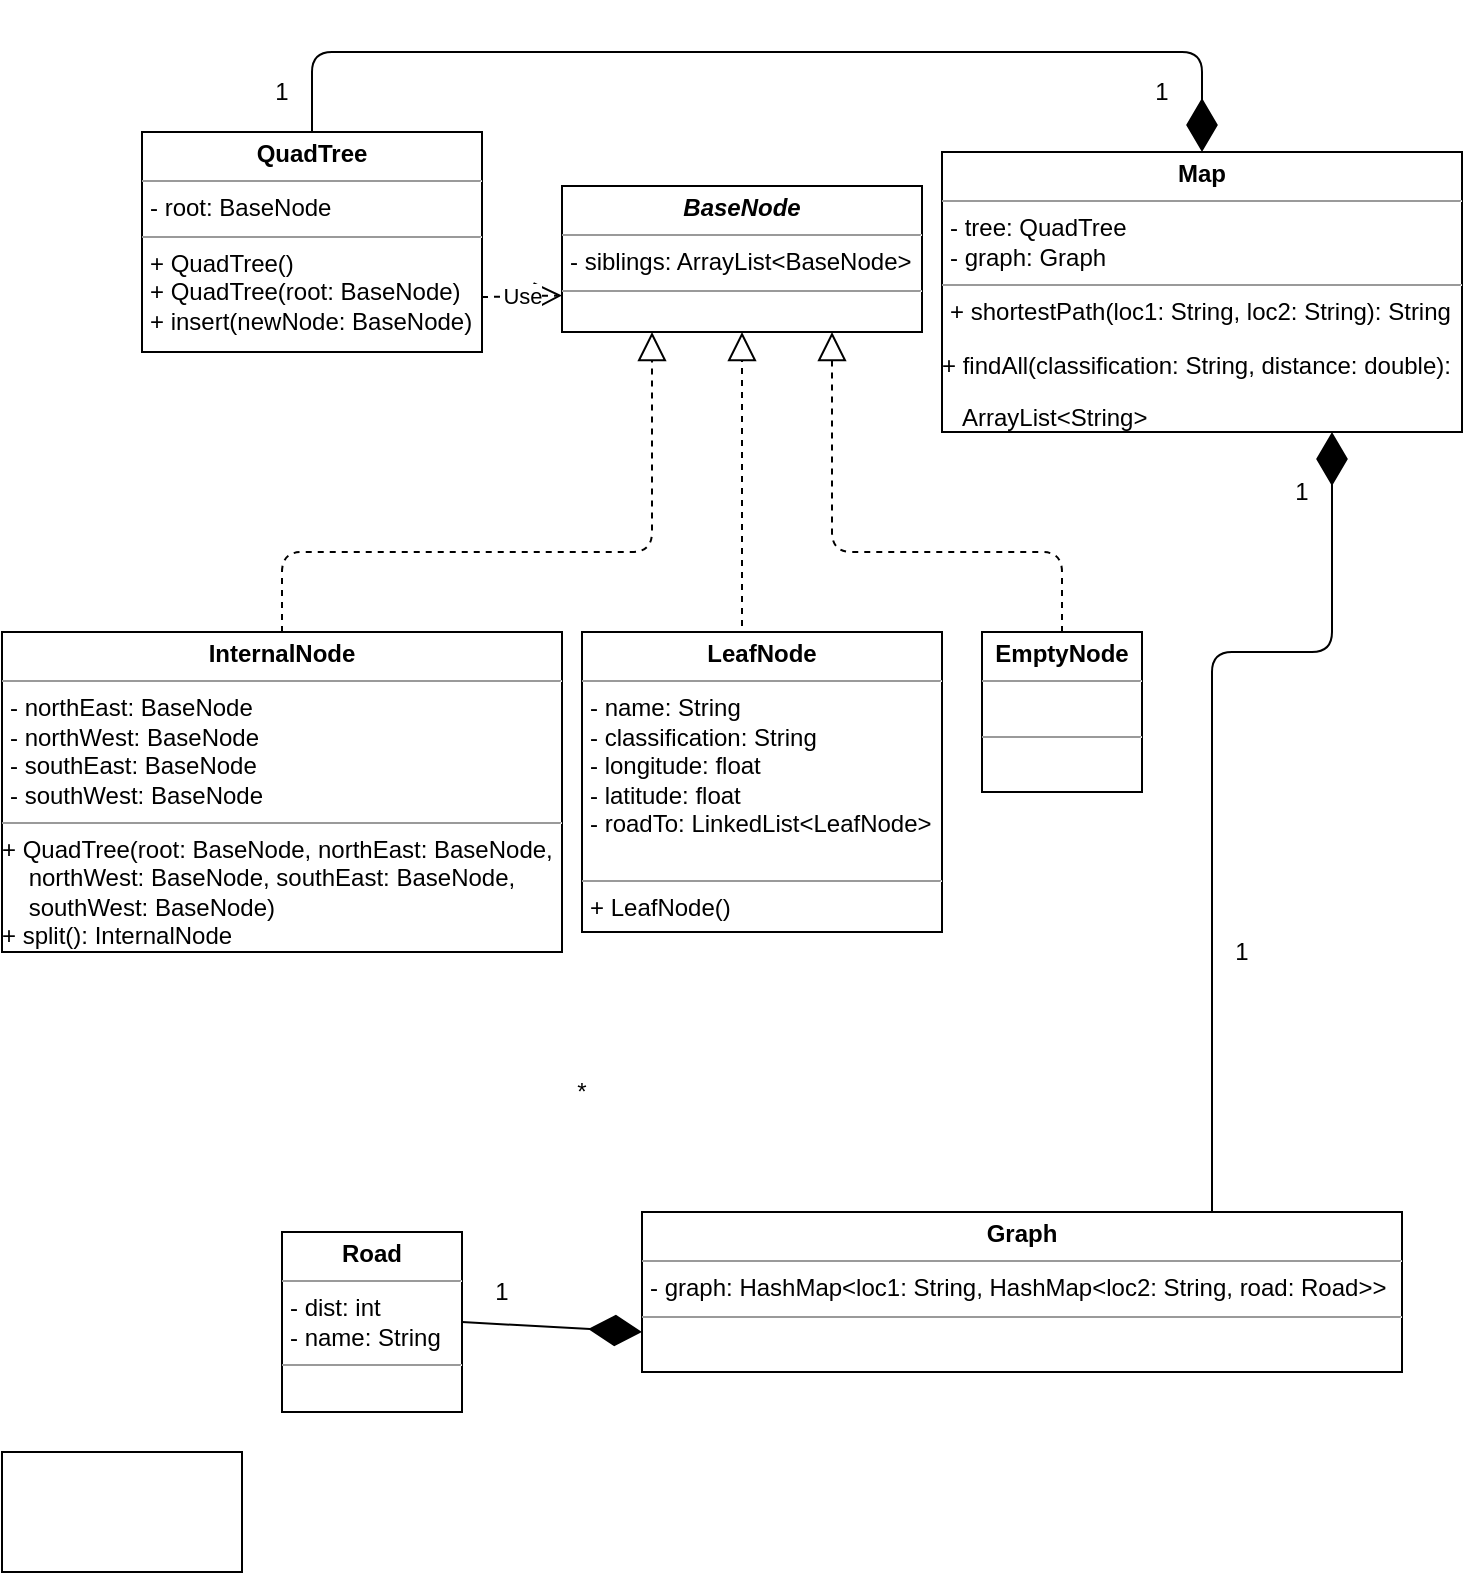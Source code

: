 <mxfile version="10.6.3" type="github"><diagram id="LbWhjIomSMX9NGUKyUzy" name="Page-1"><mxGraphModel dx="758" dy="516" grid="1" gridSize="10" guides="1" tooltips="1" connect="1" arrows="1" fold="1" page="1" pageScale="1" pageWidth="827" pageHeight="1169" math="0" shadow="0"><root><mxCell id="0"/><mxCell id="1" parent="0"/><mxCell id="QopUVgrNpYRzNmyxOZAo-1" value="&lt;p style=&quot;margin: 0px ; margin-top: 4px ; text-align: center&quot;&gt;&lt;b&gt;QuadTree&lt;/b&gt;&lt;/p&gt;&lt;hr size=&quot;1&quot;&gt;&lt;p style=&quot;margin: 0px ; margin-left: 4px&quot;&gt;- root: BaseNode&lt;br&gt;&lt;/p&gt;&lt;hr size=&quot;1&quot;&gt;&lt;p style=&quot;margin: 0px ; margin-left: 4px&quot;&gt;+ QuadTree()&lt;/p&gt;&lt;p style=&quot;margin: 0px ; margin-left: 4px&quot;&gt;+ QuadTree(root: BaseNode)&lt;/p&gt;&lt;p style=&quot;margin: 0px ; margin-left: 4px&quot;&gt;+ insert(newNode: BaseNode)&lt;/p&gt;&lt;p style=&quot;margin: 0px ; margin-left: 4px&quot;&gt;&lt;br&gt;&lt;/p&gt;&lt;p style=&quot;margin: 0px ; margin-left: 4px&quot;&gt;&lt;br&gt;&lt;/p&gt;&lt;p style=&quot;margin: 0px ; margin-left: 4px&quot;&gt;&lt;br&gt;&lt;/p&gt;&lt;p style=&quot;margin: 0px ; margin-left: 4px&quot;&gt;&lt;br&gt;&lt;/p&gt;" style="verticalAlign=top;align=left;overflow=fill;fontSize=12;fontFamily=Helvetica;html=1;rounded=0;shadow=0;comic=0;labelBackgroundColor=none;strokeColor=#000000;strokeWidth=1;fillColor=#ffffff;" parent="1" vertex="1"><mxGeometry x="110" y="80" width="170" height="110" as="geometry"/></mxCell><mxCell id="QopUVgrNpYRzNmyxOZAo-2" value="&lt;p style=&quot;margin: 0px ; margin-top: 4px ; text-align: center&quot;&gt;&lt;b&gt;LeafNode&lt;/b&gt;&lt;/p&gt;&lt;hr size=&quot;1&quot;&gt;&lt;p style=&quot;margin: 0px ; margin-left: 4px&quot;&gt;- name: String&lt;/p&gt;&lt;p style=&quot;margin: 0px ; margin-left: 4px&quot;&gt;- classification: String&lt;/p&gt;&lt;p style=&quot;margin: 0px ; margin-left: 4px&quot;&gt;- longitude: float&lt;/p&gt;&lt;p style=&quot;margin: 0px ; margin-left: 4px&quot;&gt;- latitude: float&lt;/p&gt;&lt;p style=&quot;margin: 0px ; margin-left: 4px&quot;&gt;- roadTo: LinkedList&amp;lt;LeafNode&amp;gt;&lt;/p&gt;&lt;br&gt;&lt;hr size=&quot;1&quot;&gt;&lt;p style=&quot;margin: 0px ; margin-left: 4px&quot;&gt;+ LeafNode()&lt;/p&gt;&lt;p style=&quot;margin: 0px ; margin-left: 4px&quot;&gt;&lt;br&gt;&lt;/p&gt;" style="verticalAlign=top;align=left;overflow=fill;fontSize=12;fontFamily=Helvetica;html=1;rounded=0;shadow=0;comic=0;labelBackgroundColor=none;strokeColor=#000000;strokeWidth=1;fillColor=#ffffff;" parent="1" vertex="1"><mxGeometry x="330" y="330" width="180" height="150" as="geometry"/></mxCell><mxCell id="QopUVgrNpYRzNmyxOZAo-3" value="&lt;p style=&quot;margin: 0px ; margin-top: 4px ; text-align: center&quot;&gt;&lt;b&gt;InternalNode&lt;/b&gt;&lt;/p&gt;&lt;hr size=&quot;1&quot;&gt;&lt;p style=&quot;margin: 0px ; margin-left: 4px&quot;&gt;- northEast: BaseNode&lt;br&gt;&lt;/p&gt;&lt;p style=&quot;margin: 0px ; margin-left: 4px&quot;&gt;- northWest: BaseNode&lt;br&gt;&lt;/p&gt;&lt;p style=&quot;margin: 0px ; margin-left: 4px&quot;&gt;- southEast: BaseNode&lt;br&gt;&lt;/p&gt;&lt;p style=&quot;margin: 0px ; margin-left: 4px&quot;&gt;- southWest: BaseNode&lt;br&gt;&lt;/p&gt;&lt;hr size=&quot;1&quot;&gt;+ QuadTree(root: BaseNode, northEast: BaseNode,&lt;br&gt;&amp;nbsp; &amp;nbsp; northWest: BaseNode, southEast: BaseNode,&lt;br&gt;&amp;nbsp; &amp;nbsp; southWest: BaseNode)&lt;br&gt;+ split(): InternalNode&lt;br&gt;" style="verticalAlign=top;align=left;overflow=fill;fontSize=12;fontFamily=Helvetica;html=1;rounded=0;shadow=0;comic=0;labelBackgroundColor=none;strokeColor=#000000;strokeWidth=1;fillColor=#ffffff;" parent="1" vertex="1"><mxGeometry x="40" y="330" width="280" height="160" as="geometry"/></mxCell><mxCell id="QopUVgrNpYRzNmyxOZAo-4" value="&lt;p style=&quot;margin: 0px ; margin-top: 4px ; text-align: center&quot;&gt;&lt;b&gt;&lt;i&gt;BaseNode&lt;/i&gt;&lt;/b&gt;&lt;/p&gt;&lt;hr size=&quot;1&quot;&gt;&lt;p style=&quot;margin: 0px ; margin-left: 4px&quot;&gt;- siblings: ArrayList&amp;lt;BaseNode&amp;gt;&lt;/p&gt;&lt;hr size=&quot;1&quot;&gt;&lt;p style=&quot;margin: 0px ; margin-left: 4px&quot;&gt;&lt;br&gt;&lt;/p&gt;" style="verticalAlign=top;align=left;overflow=fill;fontSize=12;fontFamily=Helvetica;html=1;rounded=0;shadow=0;comic=0;labelBackgroundColor=none;strokeColor=#000000;strokeWidth=1;fillColor=#ffffff;" parent="1" vertex="1"><mxGeometry x="320" y="107" width="180" height="73" as="geometry"/></mxCell><mxCell id="QopUVgrNpYRzNmyxOZAo-5" value="" style="endArrow=block;dashed=1;endFill=0;endSize=12;html=1;exitX=0.5;exitY=0;exitDx=0;exitDy=0;entryX=0.25;entryY=1;entryDx=0;entryDy=0;" parent="1" source="QopUVgrNpYRzNmyxOZAo-3" target="QopUVgrNpYRzNmyxOZAo-4" edge="1"><mxGeometry width="160" relative="1" as="geometry"><mxPoint x="20" y="500" as="sourcePoint"/><mxPoint x="180" y="500" as="targetPoint"/><Array as="points"><mxPoint x="180" y="290"/><mxPoint x="365" y="290"/></Array></mxGeometry></mxCell><mxCell id="QopUVgrNpYRzNmyxOZAo-6" value="" style="endArrow=block;dashed=1;endFill=0;endSize=12;html=1;entryX=0.5;entryY=1;entryDx=0;entryDy=0;" parent="1" target="QopUVgrNpYRzNmyxOZAo-4" edge="1"><mxGeometry width="160" relative="1" as="geometry"><mxPoint x="410" y="327" as="sourcePoint"/><mxPoint x="435" y="257" as="targetPoint"/></mxGeometry></mxCell><mxCell id="QopUVgrNpYRzNmyxOZAo-7" value="&lt;p style=&quot;margin: 0px ; margin-top: 4px ; text-align: center&quot;&gt;&lt;b&gt;EmptyNode&lt;/b&gt;&lt;/p&gt;&lt;hr size=&quot;1&quot;&gt;&lt;p style=&quot;margin: 0px ; margin-left: 4px&quot;&gt;&lt;br&gt;&lt;/p&gt;&lt;hr size=&quot;1&quot;&gt;&lt;p style=&quot;margin: 0px ; margin-left: 4px&quot;&gt;&lt;br&gt;&lt;/p&gt;" style="verticalAlign=top;align=left;overflow=fill;fontSize=12;fontFamily=Helvetica;html=1;rounded=0;shadow=0;comic=0;labelBackgroundColor=none;strokeColor=#000000;strokeWidth=1;fillColor=#ffffff;" parent="1" vertex="1"><mxGeometry x="530" y="330" width="80" height="80" as="geometry"/></mxCell><mxCell id="QopUVgrNpYRzNmyxOZAo-8" value="" style="endArrow=block;dashed=1;endFill=0;endSize=12;html=1;exitX=0.5;exitY=0;exitDx=0;exitDy=0;entryX=0.75;entryY=1;entryDx=0;entryDy=0;" parent="1" source="QopUVgrNpYRzNmyxOZAo-7" target="QopUVgrNpYRzNmyxOZAo-4" edge="1"><mxGeometry width="160" relative="1" as="geometry"><mxPoint x="300" y="343" as="sourcePoint"/><mxPoint x="493" y="260" as="targetPoint"/><Array as="points"><mxPoint x="570" y="290"/><mxPoint x="455" y="290"/></Array></mxGeometry></mxCell><mxCell id="QopUVgrNpYRzNmyxOZAo-9" value="&lt;p style=&quot;margin: 0px ; margin-top: 4px ; text-align: center&quot;&gt;&lt;b&gt;Graph&lt;/b&gt;&lt;/p&gt;&lt;hr size=&quot;1&quot;&gt;&lt;p style=&quot;margin: 0px ; margin-left: 4px&quot;&gt;- graph: HashMap&amp;lt;loc1: String, HashMap&amp;lt;loc2: String, road: Road&amp;gt;&amp;gt;&lt;br&gt;&lt;/p&gt;&lt;hr size=&quot;1&quot;&gt;&lt;br&gt;" style="verticalAlign=top;align=left;overflow=fill;fontSize=12;fontFamily=Helvetica;html=1;rounded=0;shadow=0;comic=0;labelBackgroundColor=none;strokeColor=#000000;strokeWidth=1;fillColor=#ffffff;" parent="1" vertex="1"><mxGeometry x="360" y="620" width="380" height="80" as="geometry"/></mxCell><mxCell id="QopUVgrNpYRzNmyxOZAo-10" value="&lt;p style=&quot;margin: 0px ; margin-top: 4px ; text-align: center&quot;&gt;&lt;b&gt;Road&lt;/b&gt;&lt;/p&gt;&lt;hr size=&quot;1&quot;&gt;&lt;p style=&quot;margin: 0px ; margin-left: 4px&quot;&gt;- dist: int&lt;br&gt;&lt;/p&gt;&lt;p style=&quot;margin: 0px ; margin-left: 4px&quot;&gt;- name: String&lt;/p&gt;&lt;hr size=&quot;1&quot;&gt;&lt;p style=&quot;margin: 0px ; margin-left: 4px&quot;&gt;&lt;br&gt;&lt;/p&gt;" style="verticalAlign=top;align=left;overflow=fill;fontSize=12;fontFamily=Helvetica;html=1;rounded=0;shadow=0;comic=0;labelBackgroundColor=none;strokeColor=#000000;strokeWidth=1;fillColor=#ffffff;" parent="1" vertex="1"><mxGeometry x="180" y="630" width="90" height="90" as="geometry"/></mxCell><mxCell id="QopUVgrNpYRzNmyxOZAo-11" value="Use" style="endArrow=open;endSize=12;dashed=1;html=1;exitX=1;exitY=0.75;exitDx=0;exitDy=0;entryX=0;entryY=0.75;entryDx=0;entryDy=0;" parent="1" source="QopUVgrNpYRzNmyxOZAo-1" target="QopUVgrNpYRzNmyxOZAo-4" edge="1"><mxGeometry width="160" relative="1" as="geometry"><mxPoint x="190" y="240" as="sourcePoint"/><mxPoint x="350" y="240" as="targetPoint"/></mxGeometry></mxCell><mxCell id="QopUVgrNpYRzNmyxOZAo-12" value="&lt;p style=&quot;margin: 0px ; margin-top: 4px ; text-align: center&quot;&gt;&lt;b&gt;Map&lt;/b&gt;&lt;/p&gt;&lt;hr size=&quot;1&quot;&gt;&lt;p style=&quot;margin: 0px ; margin-left: 4px&quot;&gt;- tree: QuadTree&lt;br&gt;&lt;/p&gt;&lt;p style=&quot;margin: 0px ; margin-left: 4px&quot;&gt;- graph: Graph&lt;/p&gt;&lt;hr size=&quot;1&quot;&gt;&lt;p style=&quot;margin: 0px ; margin-left: 4px&quot;&gt;+ shortestPath(loc1: String, loc2: String): String&lt;/p&gt;&lt;p&gt;+ findAll(classification: String, distance: double):&lt;/p&gt;&lt;p&gt;&amp;nbsp; &amp;nbsp;ArrayList&amp;lt;String&amp;gt;&lt;/p&gt;&lt;p&gt;+ findNearest(classification: String):&lt;/p&gt;&lt;p&gt;&amp;nbsp; &amp;nbsp;String&lt;/p&gt;" style="verticalAlign=top;align=left;overflow=fill;fontSize=12;fontFamily=Helvetica;html=1;rounded=0;shadow=0;comic=0;labelBackgroundColor=none;strokeColor=#000000;strokeWidth=1;fillColor=#ffffff;" parent="1" vertex="1"><mxGeometry x="510" y="90" width="260" height="140" as="geometry"/></mxCell><mxCell id="QopUVgrNpYRzNmyxOZAo-13" value="" style="endArrow=diamondThin;endFill=1;endSize=24;html=1;exitX=0.75;exitY=0;exitDx=0;exitDy=0;entryX=0.75;entryY=1;entryDx=0;entryDy=0;" parent="1" source="QopUVgrNpYRzNmyxOZAo-9" target="QopUVgrNpYRzNmyxOZAo-12" edge="1"><mxGeometry width="160" relative="1" as="geometry"><mxPoint x="490" y="250" as="sourcePoint"/><mxPoint x="660" y="300" as="targetPoint"/><Array as="points"><mxPoint x="645" y="340"/><mxPoint x="705" y="340"/></Array></mxGeometry></mxCell><mxCell id="QopUVgrNpYRzNmyxOZAo-14" value="" style="endArrow=diamondThin;endFill=1;endSize=24;html=1;entryX=0.5;entryY=0;entryDx=0;entryDy=0;exitX=0.5;exitY=0;exitDx=0;exitDy=0;" parent="1" source="QopUVgrNpYRzNmyxOZAo-1" target="QopUVgrNpYRzNmyxOZAo-12" edge="1"><mxGeometry width="160" relative="1" as="geometry"><mxPoint x="490" y="495.5" as="sourcePoint"/><mxPoint x="549" y="164.5" as="targetPoint"/><Array as="points"><mxPoint x="195" y="40"/><mxPoint x="640" y="40"/></Array></mxGeometry></mxCell><mxCell id="QopUVgrNpYRzNmyxOZAo-15" value="1" style="text;html=1;strokeColor=none;fillColor=none;align=center;verticalAlign=middle;whiteSpace=wrap;rounded=0;" parent="1" vertex="1"><mxGeometry x="680" y="250" width="20" height="20" as="geometry"/></mxCell><mxCell id="QopUVgrNpYRzNmyxOZAo-16" value="1" style="text;html=1;strokeColor=none;fillColor=none;align=center;verticalAlign=middle;whiteSpace=wrap;rounded=0;" parent="1" vertex="1"><mxGeometry x="610" y="50" width="20" height="20" as="geometry"/></mxCell><mxCell id="QopUVgrNpYRzNmyxOZAo-17" value="1" style="text;html=1;strokeColor=none;fillColor=none;align=center;verticalAlign=middle;whiteSpace=wrap;rounded=0;" parent="1" vertex="1"><mxGeometry x="650" y="480" width="20" height="20" as="geometry"/></mxCell><mxCell id="QopUVgrNpYRzNmyxOZAo-18" value="1" style="text;html=1;strokeColor=none;fillColor=none;align=center;verticalAlign=middle;whiteSpace=wrap;rounded=0;" parent="1" vertex="1"><mxGeometry x="170" y="50" width="20" height="20" as="geometry"/></mxCell><mxCell id="QopUVgrNpYRzNmyxOZAo-19" value="" style="endArrow=diamondThin;endFill=1;endSize=24;html=1;entryX=0;entryY=0.75;entryDx=0;entryDy=0;exitX=1;exitY=0.5;exitDx=0;exitDy=0;" parent="1" source="QopUVgrNpYRzNmyxOZAo-10" target="QopUVgrNpYRzNmyxOZAo-9" edge="1"><mxGeometry width="160" relative="1" as="geometry"><mxPoint x="301" y="731" as="sourcePoint"/><mxPoint x="360" y="400" as="targetPoint"/></mxGeometry></mxCell><mxCell id="QopUVgrNpYRzNmyxOZAo-20" value="*" style="text;html=1;strokeColor=none;fillColor=none;align=center;verticalAlign=middle;whiteSpace=wrap;rounded=0;" parent="1" vertex="1"><mxGeometry x="320" y="550" width="20" height="20" as="geometry"/></mxCell><mxCell id="QopUVgrNpYRzNmyxOZAo-21" value="1" style="text;html=1;strokeColor=none;fillColor=none;align=center;verticalAlign=middle;whiteSpace=wrap;rounded=0;" parent="1" vertex="1"><mxGeometry x="280" y="650" width="20" height="20" as="geometry"/></mxCell><mxCell id="QopUVgrNpYRzNmyxOZAo-22" value="" style="rounded=0;whiteSpace=wrap;html=1;" parent="1" vertex="1"><mxGeometry x="40" y="740" width="120" height="60" as="geometry"/></mxCell></root></mxGraphModel></diagram></mxfile>